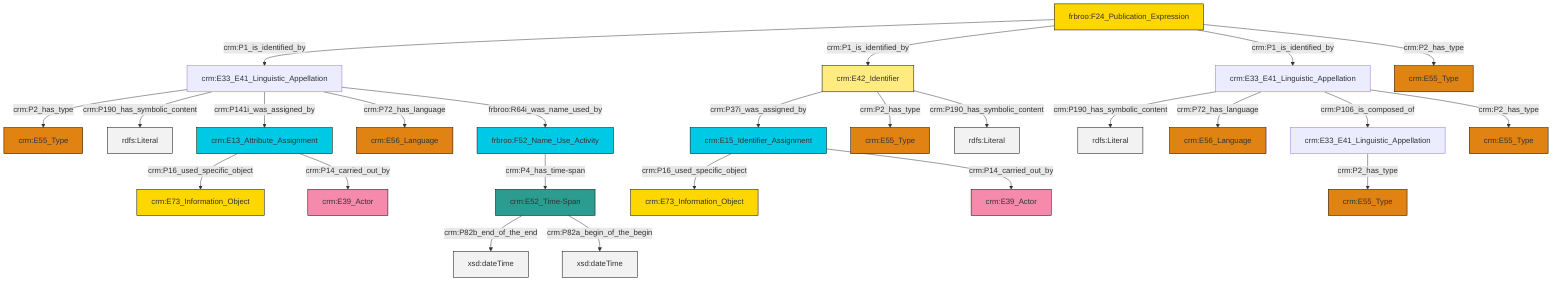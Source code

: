 graph TD
classDef Literal fill:#f2f2f2,stroke:#000000;
classDef CRM_Entity fill:#FFFFFF,stroke:#000000;
classDef Temporal_Entity fill:#00C9E6, stroke:#000000;
classDef Type fill:#E18312, stroke:#000000;
classDef Time-Span fill:#2C9C91, stroke:#000000;
classDef Appellation fill:#FFEB7F, stroke:#000000;
classDef Place fill:#008836, stroke:#000000;
classDef Persistent_Item fill:#B266B2, stroke:#000000;
classDef Conceptual_Object fill:#FFD700, stroke:#000000;
classDef Physical_Thing fill:#D2B48C, stroke:#000000;
classDef Actor fill:#f58aad, stroke:#000000;
classDef PC_Classes fill:#4ce600, stroke:#000000;
classDef Multi fill:#cccccc,stroke:#000000;

0["crm:E33_E41_Linguistic_Appellation"]:::Default -->|crm:P2_has_type| 1["crm:E55_Type"]:::Type
4["crm:E33_E41_Linguistic_Appellation"]:::Default -->|crm:P2_has_type| 5["crm:E55_Type"]:::Type
6["crm:E52_Time-Span"]:::Time-Span -->|crm:P82b_end_of_the_end| 7[xsd:dateTime]:::Literal
4["crm:E33_E41_Linguistic_Appellation"]:::Default -->|crm:P190_has_symbolic_content| 8[rdfs:Literal]:::Literal
4["crm:E33_E41_Linguistic_Appellation"]:::Default -->|crm:P141i_was_assigned_by| 9["crm:E13_Attribute_Assignment"]:::Temporal_Entity
2["frbroo:F24_Publication_Expression"]:::Conceptual_Object -->|crm:P1_is_identified_by| 4["crm:E33_E41_Linguistic_Appellation"]:::Default
17["crm:E33_E41_Linguistic_Appellation"]:::Default -->|crm:P190_has_symbolic_content| 18[rdfs:Literal]:::Literal
22["crm:E42_Identifier"]:::Appellation -->|crm:P37i_was_assigned_by| 23["crm:E15_Identifier_Assignment"]:::Temporal_Entity
2["frbroo:F24_Publication_Expression"]:::Conceptual_Object -->|crm:P1_is_identified_by| 22["crm:E42_Identifier"]:::Appellation
6["crm:E52_Time-Span"]:::Time-Span -->|crm:P82a_begin_of_the_begin| 27[xsd:dateTime]:::Literal
9["crm:E13_Attribute_Assignment"]:::Temporal_Entity -->|crm:P16_used_specific_object| 28["crm:E73_Information_Object"]:::Conceptual_Object
22["crm:E42_Identifier"]:::Appellation -->|crm:P2_has_type| 12["crm:E55_Type"]:::Type
22["crm:E42_Identifier"]:::Appellation -->|crm:P190_has_symbolic_content| 29[rdfs:Literal]:::Literal
17["crm:E33_E41_Linguistic_Appellation"]:::Default -->|crm:P72_has_language| 31["crm:E56_Language"]:::Type
4["crm:E33_E41_Linguistic_Appellation"]:::Default -->|crm:P72_has_language| 10["crm:E56_Language"]:::Type
2["frbroo:F24_Publication_Expression"]:::Conceptual_Object -->|crm:P1_is_identified_by| 17["crm:E33_E41_Linguistic_Appellation"]:::Default
17["crm:E33_E41_Linguistic_Appellation"]:::Default -->|crm:P106_is_composed_of| 0["crm:E33_E41_Linguistic_Appellation"]:::Default
4["crm:E33_E41_Linguistic_Appellation"]:::Default -->|frbroo:R64i_was_name_used_by| 20["frbroo:F52_Name_Use_Activity"]:::Temporal_Entity
23["crm:E15_Identifier_Assignment"]:::Temporal_Entity -->|crm:P16_used_specific_object| 39["crm:E73_Information_Object"]:::Conceptual_Object
2["frbroo:F24_Publication_Expression"]:::Conceptual_Object -->|crm:P2_has_type| 15["crm:E55_Type"]:::Type
23["crm:E15_Identifier_Assignment"]:::Temporal_Entity -->|crm:P14_carried_out_by| 44["crm:E39_Actor"]:::Actor
17["crm:E33_E41_Linguistic_Appellation"]:::Default -->|crm:P2_has_type| 24["crm:E55_Type"]:::Type
9["crm:E13_Attribute_Assignment"]:::Temporal_Entity -->|crm:P14_carried_out_by| 37["crm:E39_Actor"]:::Actor
20["frbroo:F52_Name_Use_Activity"]:::Temporal_Entity -->|crm:P4_has_time-span| 6["crm:E52_Time-Span"]:::Time-Span
